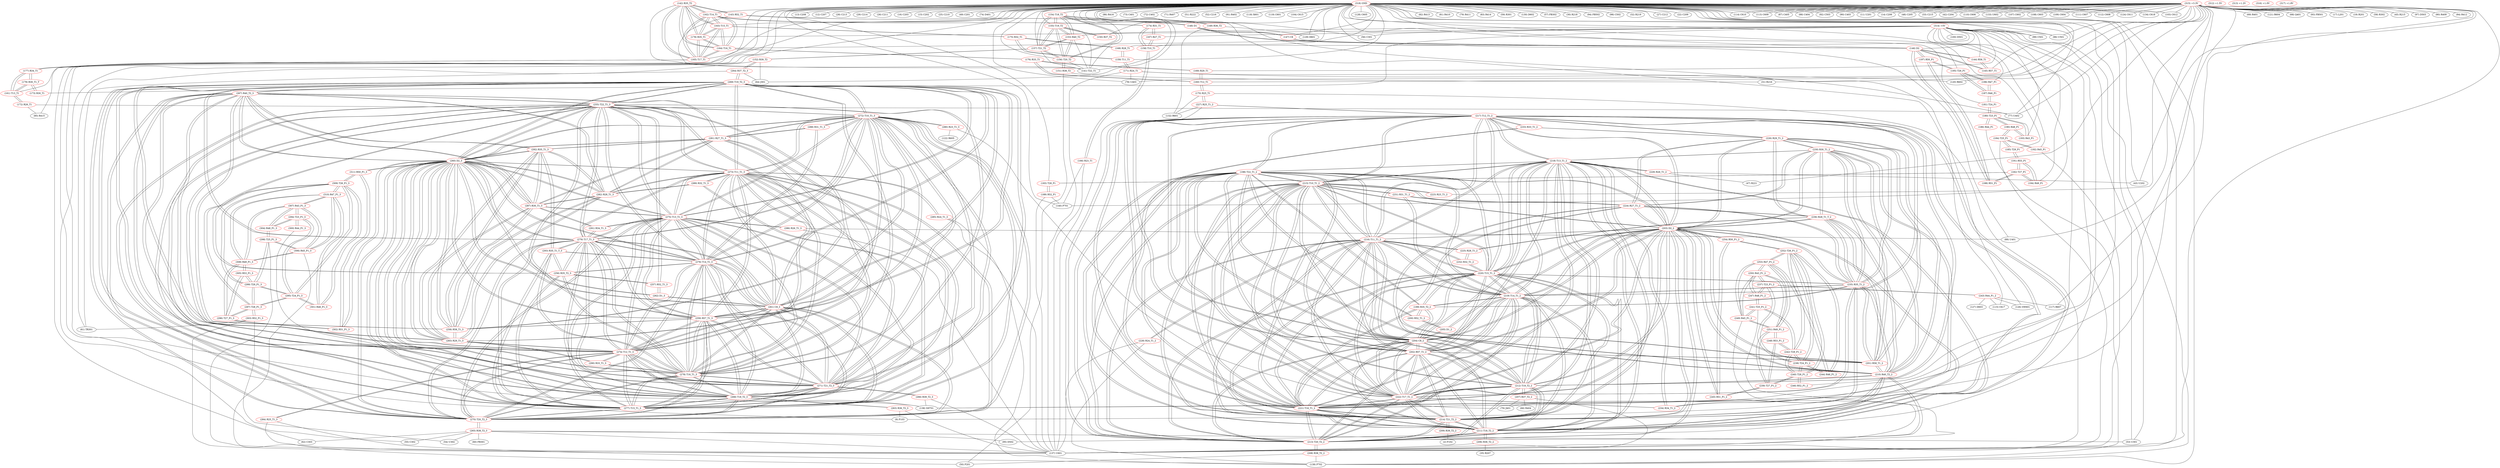graph {
	142 [label="(142) R35_T2" color=red]
	143 [label="(143) R52_T1"]
	141 [label="(141) T22_T1"]
	162 [label="(162) T14_T1"]
	163 [label="(163) T15_T1"]
	165 [label="(165) T17_T1"]
	164 [label="(164) T16_T1"]
	178 [label="(178) R35_T1"]
	143 [label="(143) R52_T1" color=red]
	148 [label="(148) D1"]
	142 [label="(142) R35_T2"]
	141 [label="(141) T22_T1"]
	144 [label="(144) R58_T1" color=red]
	145 [label="(145) R57_T1"]
	146 [label="(146) D2"]
	145 [label="(145) R57_T1" color=red]
	146 [label="(146) D2"]
	144 [label="(144) R58_T1"]
	146 [label="(146) D2" color=red]
	148 [label="(148) D1"]
	147 [label="(147) C8"]
	145 [label="(145) R57_T1"]
	144 [label="(144) R58_T1"]
	188 [label="(188) R51_P1"]
	197 [label="(197) R50_P1"]
	147 [label="(147) C8" color=red]
	148 [label="(148) D1"]
	146 [label="(146) D2"]
	148 [label="(148) D1" color=red]
	146 [label="(146) D2"]
	147 [label="(147) C8"]
	143 [label="(143) R52_T1"]
	149 [label="(149) R36_T2" color=red]
	129 [label="(129) D601"]
	132 [label="(132) R601"]
	154 [label="(154) T18_T2"]
	150 [label="(150) R37_T2" color=red]
	155 [label="(155) T19_T2"]
	151 [label="(151) R38_T2" color=red]
	50 [label="(50) P201"]
	31 [label="(31) R216"]
	156 [label="(156) T20_T2"]
	152 [label="(152) R39_T2" color=red]
	61 [label="(61) TR301"]
	64 [label="(64) J301"]
	264 [label="(264) R37_T2_3"]
	157 [label="(157) T21_T2"]
	153 [label="(153) R40_T2" color=red]
	156 [label="(156) T20_T2"]
	157 [label="(157) T21_T2"]
	155 [label="(155) T19_T2"]
	141 [label="(141) T22_T1"]
	154 [label="(154) T18_T2"]
	154 [label="(154) T18_T2" color=red]
	156 [label="(156) T20_T2"]
	157 [label="(157) T21_T2"]
	155 [label="(155) T19_T2"]
	153 [label="(153) R40_T2"]
	141 [label="(141) T22_T1"]
	149 [label="(149) R36_T2"]
	155 [label="(155) T19_T2" color=red]
	156 [label="(156) T20_T2"]
	157 [label="(157) T21_T2"]
	153 [label="(153) R40_T2"]
	141 [label="(141) T22_T1"]
	154 [label="(154) T18_T2"]
	150 [label="(150) R37_T2"]
	156 [label="(156) T20_T2" color=red]
	157 [label="(157) T21_T2"]
	155 [label="(155) T19_T2"]
	153 [label="(153) R40_T2"]
	141 [label="(141) T22_T1"]
	154 [label="(154) T18_T2"]
	151 [label="(151) R38_T2"]
	157 [label="(157) T21_T2" color=red]
	156 [label="(156) T20_T2"]
	155 [label="(155) T19_T2"]
	153 [label="(153) R40_T2"]
	141 [label="(141) T22_T1"]
	154 [label="(154) T18_T2"]
	152 [label="(152) R39_T2"]
	158 [label="(158) T10_T1" color=red]
	166 [label="(166) R23_T1"]
	174 [label="(174) R31_T1"]
	167 [label="(167) R27_T1"]
	159 [label="(159) T11_T1" color=red]
	171 [label="(171) R24_T1"]
	175 [label="(175) R32_T1"]
	168 [label="(168) R28_T1"]
	160 [label="(160) T12_T1" color=red]
	176 [label="(176) R33_T1"]
	169 [label="(169) R29_T1"]
	170 [label="(170) R25_T1"]
	161 [label="(161) T13_T1" color=red]
	177 [label="(177) R34_T1"]
	179 [label="(179) R30_T1_T"]
	172 [label="(172) R26_T1"]
	162 [label="(162) T14_T1" color=red]
	163 [label="(163) T15_T1"]
	165 [label="(165) T17_T1"]
	164 [label="(164) T16_T1"]
	178 [label="(178) R35_T1"]
	142 [label="(142) R35_T2"]
	174 [label="(174) R31_T1"]
	163 [label="(163) T15_T1" color=red]
	162 [label="(162) T14_T1"]
	165 [label="(165) T17_T1"]
	164 [label="(164) T16_T1"]
	178 [label="(178) R35_T1"]
	142 [label="(142) R35_T2"]
	175 [label="(175) R32_T1"]
	164 [label="(164) T16_T1" color=red]
	162 [label="(162) T14_T1"]
	163 [label="(163) T15_T1"]
	165 [label="(165) T17_T1"]
	178 [label="(178) R35_T1"]
	142 [label="(142) R35_T2"]
	176 [label="(176) R33_T1"]
	165 [label="(165) T17_T1" color=red]
	162 [label="(162) T14_T1"]
	163 [label="(163) T15_T1"]
	164 [label="(164) T16_T1"]
	178 [label="(178) R35_T1"]
	142 [label="(142) R35_T2"]
	177 [label="(177) R34_T1"]
	166 [label="(166) R23_T1" color=red]
	137 [label="(137) U601"]
	140 [label="(140) P701"]
	158 [label="(158) T10_T1"]
	167 [label="(167) R27_T1" color=red]
	174 [label="(174) R31_T1"]
	158 [label="(158) T10_T1"]
	168 [label="(168) R28_T1" color=red]
	175 [label="(175) R32_T1"]
	159 [label="(159) T11_T1"]
	169 [label="(169) R29_T1" color=red]
	176 [label="(176) R33_T1"]
	160 [label="(160) T12_T1"]
	170 [label="(170) R25_T1" color=red]
	137 [label="(137) U601"]
	132 [label="(132) R601"]
	227 [label="(227) R25_T1_2"]
	160 [label="(160) T12_T1"]
	171 [label="(171) R24_T1" color=red]
	78 [label="(78) U403"]
	137 [label="(137) U601"]
	120 [label="(120) R602"]
	77 [label="(77) U402"]
	159 [label="(159) T11_T1"]
	172 [label="(172) R26_T1" color=red]
	85 [label="(85) R415"]
	77 [label="(77) U402"]
	161 [label="(161) T13_T1"]
	173 [label="(173) R30_T1" color=red]
	179 [label="(179) R30_T1_T"]
	174 [label="(174) R31_T1" color=red]
	167 [label="(167) R27_T1"]
	158 [label="(158) T10_T1"]
	162 [label="(162) T14_T1"]
	175 [label="(175) R32_T1" color=red]
	163 [label="(163) T15_T1"]
	159 [label="(159) T11_T1"]
	168 [label="(168) R28_T1"]
	176 [label="(176) R33_T1" color=red]
	164 [label="(164) T16_T1"]
	169 [label="(169) R29_T1"]
	160 [label="(160) T12_T1"]
	177 [label="(177) R34_T1" color=red]
	165 [label="(165) T17_T1"]
	161 [label="(161) T13_T1"]
	179 [label="(179) R30_T1_T"]
	178 [label="(178) R35_T1" color=red]
	162 [label="(162) T14_T1"]
	163 [label="(163) T15_T1"]
	165 [label="(165) T17_T1"]
	164 [label="(164) T16_T1"]
	142 [label="(142) R35_T2"]
	179 [label="(179) R30_T1_T" color=red]
	161 [label="(161) T13_T1"]
	177 [label="(177) R34_T1"]
	173 [label="(173) R30_T1"]
	180 [label="(180) T23_P1" color=red]
	190 [label="(190) R48_P1"]
	193 [label="(193) R43_P1"]
	181 [label="(181) T24_P1"]
	186 [label="(186) R44_P1"]
	181 [label="(181) T24_P1" color=red]
	187 [label="(187) R46_P1"]
	180 [label="(180) T23_P1"]
	182 [label="(182) T27_P1" color=red]
	188 [label="(188) R51_P1"]
	183 [label="(183) T28_P1"]
	191 [label="(191) R53_P1"]
	194 [label="(194) R49_P1"]
	183 [label="(183) T28_P1" color=red]
	189 [label="(189) R52_P1"]
	182 [label="(182) T27_P1"]
	184 [label="(184) T25_P1" color=red]
	185 [label="(185) T29_P1"]
	190 [label="(190) R48_P1"]
	192 [label="(192) R45_P1"]
	137 [label="(137) U601"]
	185 [label="(185) T29_P1" color=red]
	184 [label="(184) T25_P1"]
	191 [label="(191) R53_P1"]
	186 [label="(186) R44_P1" color=red]
	139 [label="(139) P702"]
	180 [label="(180) T23_P1"]
	187 [label="(187) R46_P1" color=red]
	195 [label="(195) T26_P1"]
	196 [label="(196) R47_P1"]
	181 [label="(181) T24_P1"]
	188 [label="(188) R51_P1" color=red]
	182 [label="(182) T27_P1"]
	197 [label="(197) R50_P1"]
	146 [label="(146) D2"]
	189 [label="(189) R52_P1" color=red]
	140 [label="(140) P701"]
	137 [label="(137) U601"]
	183 [label="(183) T28_P1"]
	190 [label="(190) R48_P1" color=red]
	184 [label="(184) T25_P1"]
	180 [label="(180) T23_P1"]
	193 [label="(193) R43_P1"]
	191 [label="(191) R53_P1" color=red]
	185 [label="(185) T29_P1"]
	182 [label="(182) T27_P1"]
	194 [label="(194) R49_P1"]
	192 [label="(192) R45_P1" color=red]
	184 [label="(184) T25_P1"]
	137 [label="(137) U601"]
	193 [label="(193) R43_P1" color=red]
	190 [label="(190) R48_P1"]
	180 [label="(180) T23_P1"]
	194 [label="(194) R49_P1" color=red]
	182 [label="(182) T27_P1"]
	191 [label="(191) R53_P1"]
	195 [label="(195) T26_P1" color=red]
	197 [label="(197) R50_P1"]
	187 [label="(187) R46_P1"]
	196 [label="(196) R47_P1"]
	196 [label="(196) R47_P1" color=red]
	195 [label="(195) T26_P1"]
	187 [label="(187) R46_P1"]
	197 [label="(197) R50_P1" color=red]
	195 [label="(195) T26_P1"]
	188 [label="(188) R51_P1"]
	146 [label="(146) D2"]
	198 [label="(198) T22_T1_2" color=red]
	215 [label="(215) T10_T1_2"]
	216 [label="(216) T11_T1_2"]
	217 [label="(217) T12_T1_2"]
	218 [label="(218) T13_T1_2"]
	213 [label="(213) T20_T2_2"]
	219 [label="(219) T14_T1_2"]
	220 [label="(220) T15_T1_2"]
	211 [label="(211) T18_T2_2"]
	214 [label="(214) T21_T2_2"]
	212 [label="(212) T19_T2_2"]
	204 [label="(204) C8_2"]
	221 [label="(221) T16_T1_2"]
	222 [label="(222) T17_T1_2"]
	203 [label="(203) D2_2"]
	202 [label="(202) R57_T1_2"]
	199 [label="(199) R35_T2_2"]
	200 [label="(200) R52_T1_2"]
	210 [label="(210) R40_T2_2"]
	199 [label="(199) R35_T2_2" color=red]
	200 [label="(200) R52_T1_2"]
	198 [label="(198) T22_T1_2"]
	219 [label="(219) T14_T1_2"]
	220 [label="(220) T15_T1_2"]
	222 [label="(222) T17_T1_2"]
	221 [label="(221) T16_T1_2"]
	235 [label="(235) R35_T1_2"]
	200 [label="(200) R52_T1_2" color=red]
	205 [label="(205) D1_2"]
	199 [label="(199) R35_T2_2"]
	198 [label="(198) T22_T1_2"]
	201 [label="(201) R58_T1_2" color=red]
	203 [label="(203) D2_2"]
	210 [label="(210) R40_T2_2"]
	224 [label="(224) R27_T1_2"]
	236 [label="(236) R28_T1_T_2"]
	226 [label="(226) R29_T1_2"]
	230 [label="(230) R30_T1_2"]
	235 [label="(235) R35_T1_2"]
	202 [label="(202) R57_T1_2"]
	202 [label="(202) R57_T1_2" color=red]
	215 [label="(215) T10_T1_2"]
	216 [label="(216) T11_T1_2"]
	217 [label="(217) T12_T1_2"]
	218 [label="(218) T13_T1_2"]
	213 [label="(213) T20_T2_2"]
	219 [label="(219) T14_T1_2"]
	220 [label="(220) T15_T1_2"]
	211 [label="(211) T18_T2_2"]
	214 [label="(214) T21_T2_2"]
	212 [label="(212) T19_T2_2"]
	204 [label="(204) C8_2"]
	221 [label="(221) T16_T1_2"]
	222 [label="(222) T17_T1_2"]
	203 [label="(203) D2_2"]
	198 [label="(198) T22_T1_2"]
	201 [label="(201) R58_T1_2"]
	203 [label="(203) D2_2" color=red]
	201 [label="(201) R58_T1_2"]
	210 [label="(210) R40_T2_2"]
	224 [label="(224) R27_T1_2"]
	236 [label="(236) R28_T1_T_2"]
	226 [label="(226) R29_T1_2"]
	230 [label="(230) R30_T1_2"]
	235 [label="(235) R35_T1_2"]
	215 [label="(215) T10_T1_2"]
	216 [label="(216) T11_T1_2"]
	217 [label="(217) T12_T1_2"]
	218 [label="(218) T13_T1_2"]
	213 [label="(213) T20_T2_2"]
	219 [label="(219) T14_T1_2"]
	220 [label="(220) T15_T1_2"]
	211 [label="(211) T18_T2_2"]
	214 [label="(214) T21_T2_2"]
	212 [label="(212) T19_T2_2"]
	204 [label="(204) C8_2"]
	221 [label="(221) T16_T1_2"]
	222 [label="(222) T17_T1_2"]
	198 [label="(198) T22_T1_2"]
	202 [label="(202) R57_T1_2"]
	205 [label="(205) D1_2"]
	245 [label="(245) R51_P1_2"]
	254 [label="(254) R50_P1_2"]
	204 [label="(204) C8_2" color=red]
	215 [label="(215) T10_T1_2"]
	216 [label="(216) T11_T1_2"]
	217 [label="(217) T12_T1_2"]
	218 [label="(218) T13_T1_2"]
	213 [label="(213) T20_T2_2"]
	219 [label="(219) T14_T1_2"]
	220 [label="(220) T15_T1_2"]
	211 [label="(211) T18_T2_2"]
	214 [label="(214) T21_T2_2"]
	212 [label="(212) T19_T2_2"]
	221 [label="(221) T16_T1_2"]
	222 [label="(222) T17_T1_2"]
	203 [label="(203) D2_2"]
	198 [label="(198) T22_T1_2"]
	202 [label="(202) R57_T1_2"]
	205 [label="(205) D1_2"]
	205 [label="(205) D1_2" color=red]
	203 [label="(203) D2_2"]
	204 [label="(204) C8_2"]
	200 [label="(200) R52_T1_2"]
	206 [label="(206) R36_T2_2" color=red]
	35 [label="(35) R207"]
	137 [label="(137) U601"]
	211 [label="(211) T18_T2_2"]
	207 [label="(207) R37_T2_2" color=red]
	76 [label="(76) J401"]
	137 [label="(137) U601"]
	66 [label="(66) R404"]
	212 [label="(212) T19_T2_2"]
	208 [label="(208) R38_T2_2" color=red]
	139 [label="(139) P702"]
	50 [label="(50) P201"]
	213 [label="(213) T20_T2_2"]
	209 [label="(209) R39_T2_2" color=red]
	2 [label="(2) F102"]
	214 [label="(214) T21_T2_2"]
	210 [label="(210) R40_T2_2" color=red]
	203 [label="(203) D2_2"]
	201 [label="(201) R58_T1_2"]
	224 [label="(224) R27_T1_2"]
	236 [label="(236) R28_T1_T_2"]
	226 [label="(226) R29_T1_2"]
	230 [label="(230) R30_T1_2"]
	235 [label="(235) R35_T1_2"]
	213 [label="(213) T20_T2_2"]
	214 [label="(214) T21_T2_2"]
	212 [label="(212) T19_T2_2"]
	198 [label="(198) T22_T1_2"]
	211 [label="(211) T18_T2_2"]
	211 [label="(211) T18_T2_2" color=red]
	215 [label="(215) T10_T1_2"]
	216 [label="(216) T11_T1_2"]
	217 [label="(217) T12_T1_2"]
	218 [label="(218) T13_T1_2"]
	213 [label="(213) T20_T2_2"]
	219 [label="(219) T14_T1_2"]
	220 [label="(220) T15_T1_2"]
	214 [label="(214) T21_T2_2"]
	212 [label="(212) T19_T2_2"]
	204 [label="(204) C8_2"]
	221 [label="(221) T16_T1_2"]
	222 [label="(222) T17_T1_2"]
	203 [label="(203) D2_2"]
	198 [label="(198) T22_T1_2"]
	202 [label="(202) R57_T1_2"]
	210 [label="(210) R40_T2_2"]
	206 [label="(206) R36_T2_2"]
	212 [label="(212) T19_T2_2" color=red]
	215 [label="(215) T10_T1_2"]
	216 [label="(216) T11_T1_2"]
	217 [label="(217) T12_T1_2"]
	218 [label="(218) T13_T1_2"]
	213 [label="(213) T20_T2_2"]
	219 [label="(219) T14_T1_2"]
	220 [label="(220) T15_T1_2"]
	211 [label="(211) T18_T2_2"]
	214 [label="(214) T21_T2_2"]
	204 [label="(204) C8_2"]
	221 [label="(221) T16_T1_2"]
	222 [label="(222) T17_T1_2"]
	203 [label="(203) D2_2"]
	198 [label="(198) T22_T1_2"]
	202 [label="(202) R57_T1_2"]
	210 [label="(210) R40_T2_2"]
	207 [label="(207) R37_T2_2"]
	213 [label="(213) T20_T2_2" color=red]
	215 [label="(215) T10_T1_2"]
	216 [label="(216) T11_T1_2"]
	217 [label="(217) T12_T1_2"]
	218 [label="(218) T13_T1_2"]
	219 [label="(219) T14_T1_2"]
	220 [label="(220) T15_T1_2"]
	211 [label="(211) T18_T2_2"]
	214 [label="(214) T21_T2_2"]
	212 [label="(212) T19_T2_2"]
	204 [label="(204) C8_2"]
	221 [label="(221) T16_T1_2"]
	222 [label="(222) T17_T1_2"]
	203 [label="(203) D2_2"]
	198 [label="(198) T22_T1_2"]
	202 [label="(202) R57_T1_2"]
	210 [label="(210) R40_T2_2"]
	208 [label="(208) R38_T2_2"]
	214 [label="(214) T21_T2_2" color=red]
	215 [label="(215) T10_T1_2"]
	216 [label="(216) T11_T1_2"]
	217 [label="(217) T12_T1_2"]
	218 [label="(218) T13_T1_2"]
	213 [label="(213) T20_T2_2"]
	219 [label="(219) T14_T1_2"]
	220 [label="(220) T15_T1_2"]
	211 [label="(211) T18_T2_2"]
	212 [label="(212) T19_T2_2"]
	204 [label="(204) C8_2"]
	221 [label="(221) T16_T1_2"]
	222 [label="(222) T17_T1_2"]
	203 [label="(203) D2_2"]
	198 [label="(198) T22_T1_2"]
	202 [label="(202) R57_T1_2"]
	210 [label="(210) R40_T2_2"]
	209 [label="(209) R39_T2_2"]
	215 [label="(215) T10_T1_2" color=red]
	216 [label="(216) T11_T1_2"]
	217 [label="(217) T12_T1_2"]
	218 [label="(218) T13_T1_2"]
	213 [label="(213) T20_T2_2"]
	219 [label="(219) T14_T1_2"]
	220 [label="(220) T15_T1_2"]
	211 [label="(211) T18_T2_2"]
	214 [label="(214) T21_T2_2"]
	212 [label="(212) T19_T2_2"]
	204 [label="(204) C8_2"]
	221 [label="(221) T16_T1_2"]
	222 [label="(222) T17_T1_2"]
	203 [label="(203) D2_2"]
	198 [label="(198) T22_T1_2"]
	202 [label="(202) R57_T1_2"]
	223 [label="(223) R23_T1_2"]
	231 [label="(231) R31_T1_2"]
	224 [label="(224) R27_T1_2"]
	216 [label="(216) T11_T1_2" color=red]
	215 [label="(215) T10_T1_2"]
	217 [label="(217) T12_T1_2"]
	218 [label="(218) T13_T1_2"]
	213 [label="(213) T20_T2_2"]
	219 [label="(219) T14_T1_2"]
	220 [label="(220) T15_T1_2"]
	211 [label="(211) T18_T2_2"]
	214 [label="(214) T21_T2_2"]
	212 [label="(212) T19_T2_2"]
	204 [label="(204) C8_2"]
	221 [label="(221) T16_T1_2"]
	222 [label="(222) T17_T1_2"]
	203 [label="(203) D2_2"]
	198 [label="(198) T22_T1_2"]
	202 [label="(202) R57_T1_2"]
	228 [label="(228) R24_T1_2"]
	232 [label="(232) R32_T1_2"]
	225 [label="(225) R28_T1_2"]
	217 [label="(217) T12_T1_2" color=red]
	215 [label="(215) T10_T1_2"]
	216 [label="(216) T11_T1_2"]
	218 [label="(218) T13_T1_2"]
	213 [label="(213) T20_T2_2"]
	219 [label="(219) T14_T1_2"]
	220 [label="(220) T15_T1_2"]
	211 [label="(211) T18_T2_2"]
	214 [label="(214) T21_T2_2"]
	212 [label="(212) T19_T2_2"]
	204 [label="(204) C8_2"]
	221 [label="(221) T16_T1_2"]
	222 [label="(222) T17_T1_2"]
	203 [label="(203) D2_2"]
	198 [label="(198) T22_T1_2"]
	202 [label="(202) R57_T1_2"]
	233 [label="(233) R33_T1_2"]
	226 [label="(226) R29_T1_2"]
	227 [label="(227) R25_T1_2"]
	218 [label="(218) T13_T1_2" color=red]
	215 [label="(215) T10_T1_2"]
	216 [label="(216) T11_T1_2"]
	217 [label="(217) T12_T1_2"]
	213 [label="(213) T20_T2_2"]
	219 [label="(219) T14_T1_2"]
	220 [label="(220) T15_T1_2"]
	211 [label="(211) T18_T2_2"]
	214 [label="(214) T21_T2_2"]
	212 [label="(212) T19_T2_2"]
	204 [label="(204) C8_2"]
	221 [label="(221) T16_T1_2"]
	222 [label="(222) T17_T1_2"]
	203 [label="(203) D2_2"]
	198 [label="(198) T22_T1_2"]
	202 [label="(202) R57_T1_2"]
	234 [label="(234) R34_T1_2"]
	230 [label="(230) R30_T1_2"]
	229 [label="(229) R26_T1_2"]
	219 [label="(219) T14_T1_2" color=red]
	215 [label="(215) T10_T1_2"]
	216 [label="(216) T11_T1_2"]
	217 [label="(217) T12_T1_2"]
	218 [label="(218) T13_T1_2"]
	213 [label="(213) T20_T2_2"]
	220 [label="(220) T15_T1_2"]
	211 [label="(211) T18_T2_2"]
	214 [label="(214) T21_T2_2"]
	212 [label="(212) T19_T2_2"]
	204 [label="(204) C8_2"]
	221 [label="(221) T16_T1_2"]
	222 [label="(222) T17_T1_2"]
	203 [label="(203) D2_2"]
	198 [label="(198) T22_T1_2"]
	202 [label="(202) R57_T1_2"]
	235 [label="(235) R35_T1_2"]
	199 [label="(199) R35_T2_2"]
	231 [label="(231) R31_T1_2"]
	220 [label="(220) T15_T1_2" color=red]
	215 [label="(215) T10_T1_2"]
	216 [label="(216) T11_T1_2"]
	217 [label="(217) T12_T1_2"]
	218 [label="(218) T13_T1_2"]
	213 [label="(213) T20_T2_2"]
	219 [label="(219) T14_T1_2"]
	211 [label="(211) T18_T2_2"]
	214 [label="(214) T21_T2_2"]
	212 [label="(212) T19_T2_2"]
	204 [label="(204) C8_2"]
	221 [label="(221) T16_T1_2"]
	222 [label="(222) T17_T1_2"]
	203 [label="(203) D2_2"]
	198 [label="(198) T22_T1_2"]
	202 [label="(202) R57_T1_2"]
	235 [label="(235) R35_T1_2"]
	199 [label="(199) R35_T2_2"]
	232 [label="(232) R32_T1_2"]
	221 [label="(221) T16_T1_2" color=red]
	215 [label="(215) T10_T1_2"]
	216 [label="(216) T11_T1_2"]
	217 [label="(217) T12_T1_2"]
	218 [label="(218) T13_T1_2"]
	213 [label="(213) T20_T2_2"]
	219 [label="(219) T14_T1_2"]
	220 [label="(220) T15_T1_2"]
	211 [label="(211) T18_T2_2"]
	214 [label="(214) T21_T2_2"]
	212 [label="(212) T19_T2_2"]
	204 [label="(204) C8_2"]
	222 [label="(222) T17_T1_2"]
	203 [label="(203) D2_2"]
	198 [label="(198) T22_T1_2"]
	202 [label="(202) R57_T1_2"]
	235 [label="(235) R35_T1_2"]
	199 [label="(199) R35_T2_2"]
	233 [label="(233) R33_T1_2"]
	222 [label="(222) T17_T1_2" color=red]
	215 [label="(215) T10_T1_2"]
	216 [label="(216) T11_T1_2"]
	217 [label="(217) T12_T1_2"]
	218 [label="(218) T13_T1_2"]
	213 [label="(213) T20_T2_2"]
	219 [label="(219) T14_T1_2"]
	220 [label="(220) T15_T1_2"]
	211 [label="(211) T18_T2_2"]
	214 [label="(214) T21_T2_2"]
	212 [label="(212) T19_T2_2"]
	204 [label="(204) C8_2"]
	221 [label="(221) T16_T1_2"]
	203 [label="(203) D2_2"]
	198 [label="(198) T22_T1_2"]
	202 [label="(202) R57_T1_2"]
	235 [label="(235) R35_T1_2"]
	199 [label="(199) R35_T2_2"]
	234 [label="(234) R34_T1_2"]
	223 [label="(223) R23_T1_2" color=red]
	215 [label="(215) T10_T1_2"]
	224 [label="(224) R27_T1_2" color=red]
	203 [label="(203) D2_2"]
	201 [label="(201) R58_T1_2"]
	210 [label="(210) R40_T2_2"]
	236 [label="(236) R28_T1_T_2"]
	226 [label="(226) R29_T1_2"]
	230 [label="(230) R30_T1_2"]
	235 [label="(235) R35_T1_2"]
	231 [label="(231) R31_T1_2"]
	215 [label="(215) T10_T1_2"]
	225 [label="(225) R28_T1_2" color=red]
	232 [label="(232) R32_T1_2"]
	216 [label="(216) T11_T1_2"]
	236 [label="(236) R28_T1_T_2"]
	226 [label="(226) R29_T1_2" color=red]
	203 [label="(203) D2_2"]
	201 [label="(201) R58_T1_2"]
	210 [label="(210) R40_T2_2"]
	224 [label="(224) R27_T1_2"]
	236 [label="(236) R28_T1_T_2"]
	230 [label="(230) R30_T1_2"]
	235 [label="(235) R35_T1_2"]
	233 [label="(233) R33_T1_2"]
	217 [label="(217) T12_T1_2"]
	227 [label="(227) R25_T1_2" color=red]
	137 [label="(137) U601"]
	132 [label="(132) R601"]
	170 [label="(170) R25_T1"]
	217 [label="(217) T12_T1_2"]
	228 [label="(228) R24_T1_2" color=red]
	139 [label="(139) P702"]
	137 [label="(137) U601"]
	216 [label="(216) T11_T1_2"]
	229 [label="(229) R26_T1_2" color=red]
	47 [label="(47) R221"]
	43 [label="(43) U202"]
	218 [label="(218) T13_T1_2"]
	230 [label="(230) R30_T1_2" color=red]
	203 [label="(203) D2_2"]
	201 [label="(201) R58_T1_2"]
	210 [label="(210) R40_T2_2"]
	224 [label="(224) R27_T1_2"]
	236 [label="(236) R28_T1_T_2"]
	226 [label="(226) R29_T1_2"]
	235 [label="(235) R35_T1_2"]
	218 [label="(218) T13_T1_2"]
	234 [label="(234) R34_T1_2"]
	231 [label="(231) R31_T1_2" color=red]
	224 [label="(224) R27_T1_2"]
	215 [label="(215) T10_T1_2"]
	219 [label="(219) T14_T1_2"]
	232 [label="(232) R32_T1_2" color=red]
	220 [label="(220) T15_T1_2"]
	216 [label="(216) T11_T1_2"]
	225 [label="(225) R28_T1_2"]
	233 [label="(233) R33_T1_2" color=red]
	221 [label="(221) T16_T1_2"]
	226 [label="(226) R29_T1_2"]
	217 [label="(217) T12_T1_2"]
	234 [label="(234) R34_T1_2" color=red]
	222 [label="(222) T17_T1_2"]
	218 [label="(218) T13_T1_2"]
	230 [label="(230) R30_T1_2"]
	235 [label="(235) R35_T1_2" color=red]
	203 [label="(203) D2_2"]
	201 [label="(201) R58_T1_2"]
	210 [label="(210) R40_T2_2"]
	224 [label="(224) R27_T1_2"]
	236 [label="(236) R28_T1_T_2"]
	226 [label="(226) R29_T1_2"]
	230 [label="(230) R30_T1_2"]
	219 [label="(219) T14_T1_2"]
	220 [label="(220) T15_T1_2"]
	222 [label="(222) T17_T1_2"]
	221 [label="(221) T16_T1_2"]
	199 [label="(199) R35_T2_2"]
	236 [label="(236) R28_T1_T_2" color=red]
	203 [label="(203) D2_2"]
	201 [label="(201) R58_T1_2"]
	210 [label="(210) R40_T2_2"]
	224 [label="(224) R27_T1_2"]
	226 [label="(226) R29_T1_2"]
	230 [label="(230) R30_T1_2"]
	235 [label="(235) R35_T1_2"]
	225 [label="(225) R28_T1_2"]
	237 [label="(237) T23_P1_2" color=red]
	247 [label="(247) R48_P1_2"]
	250 [label="(250) R43_P1_2"]
	238 [label="(238) T24_P1_2"]
	243 [label="(243) R44_P1_2"]
	238 [label="(238) T24_P1_2" color=red]
	252 [label="(252) T26_P1_2"]
	242 [label="(242) T29_P1_2"]
	240 [label="(240) T28_P1_2"]
	244 [label="(244) R46_P1_2"]
	237 [label="(237) T23_P1_2"]
	239 [label="(239) T27_P1_2" color=red]
	245 [label="(245) R51_P1_2"]
	240 [label="(240) T28_P1_2"]
	248 [label="(248) R53_P1_2"]
	251 [label="(251) R49_P1_2"]
	240 [label="(240) T28_P1_2" color=red]
	252 [label="(252) T26_P1_2"]
	238 [label="(238) T24_P1_2"]
	242 [label="(242) T29_P1_2"]
	246 [label="(246) R52_P1_2"]
	239 [label="(239) T27_P1_2"]
	241 [label="(241) T25_P1_2" color=red]
	242 [label="(242) T29_P1_2"]
	247 [label="(247) R48_P1_2"]
	249 [label="(249) R45_P1_2"]
	137 [label="(137) U601"]
	242 [label="(242) T29_P1_2" color=red]
	252 [label="(252) T26_P1_2"]
	238 [label="(238) T24_P1_2"]
	240 [label="(240) T28_P1_2"]
	241 [label="(241) T25_P1_2"]
	248 [label="(248) R53_P1_2"]
	243 [label="(243) R44_P1_2" color=red]
	115 [label="(115) C617"]
	117 [label="(117) R607"]
	127 [label="(127) D603"]
	126 [label="(126) SW601"]
	237 [label="(237) T23_P1_2"]
	244 [label="(244) R46_P1_2" color=red]
	252 [label="(252) T26_P1_2"]
	253 [label="(253) R47_P1_2"]
	238 [label="(238) T24_P1_2"]
	245 [label="(245) R51_P1_2" color=red]
	239 [label="(239) T27_P1_2"]
	254 [label="(254) R50_P1_2"]
	203 [label="(203) D2_2"]
	246 [label="(246) R52_P1_2" color=red]
	240 [label="(240) T28_P1_2"]
	247 [label="(247) R48_P1_2" color=red]
	241 [label="(241) T25_P1_2"]
	237 [label="(237) T23_P1_2"]
	250 [label="(250) R43_P1_2"]
	248 [label="(248) R53_P1_2" color=red]
	242 [label="(242) T29_P1_2"]
	239 [label="(239) T27_P1_2"]
	251 [label="(251) R49_P1_2"]
	249 [label="(249) R45_P1_2" color=red]
	253 [label="(253) R47_P1_2"]
	250 [label="(250) R43_P1_2"]
	251 [label="(251) R49_P1_2"]
	241 [label="(241) T25_P1_2"]
	137 [label="(137) U601"]
	250 [label="(250) R43_P1_2" color=red]
	247 [label="(247) R48_P1_2"]
	237 [label="(237) T23_P1_2"]
	253 [label="(253) R47_P1_2"]
	249 [label="(249) R45_P1_2"]
	251 [label="(251) R49_P1_2"]
	251 [label="(251) R49_P1_2" color=red]
	253 [label="(253) R47_P1_2"]
	249 [label="(249) R45_P1_2"]
	250 [label="(250) R43_P1_2"]
	239 [label="(239) T27_P1_2"]
	248 [label="(248) R53_P1_2"]
	252 [label="(252) T26_P1_2" color=red]
	254 [label="(254) R50_P1_2"]
	238 [label="(238) T24_P1_2"]
	242 [label="(242) T29_P1_2"]
	240 [label="(240) T28_P1_2"]
	244 [label="(244) R46_P1_2"]
	253 [label="(253) R47_P1_2"]
	253 [label="(253) R47_P1_2" color=red]
	249 [label="(249) R45_P1_2"]
	250 [label="(250) R43_P1_2"]
	251 [label="(251) R49_P1_2"]
	252 [label="(252) T26_P1_2"]
	244 [label="(244) R46_P1_2"]
	254 [label="(254) R50_P1_2" color=red]
	252 [label="(252) T26_P1_2"]
	245 [label="(245) R51_P1_2"]
	203 [label="(203) D2_2"]
	255 [label="(255) T22_T1_3" color=red]
	272 [label="(272) T10_T1_3"]
	273 [label="(273) T11_T1_3"]
	274 [label="(274) T12_T1_3"]
	275 [label="(275) T13_T1_3"]
	270 [label="(270) T20_T2_3"]
	276 [label="(276) T14_T1_3"]
	277 [label="(277) T15_T1_3"]
	268 [label="(268) T18_T2_3"]
	271 [label="(271) T21_T2_3"]
	269 [label="(269) T19_T2_3"]
	261 [label="(261) C8_3"]
	278 [label="(278) T16_T1_3"]
	279 [label="(279) T17_T1_3"]
	260 [label="(260) D2_3"]
	259 [label="(259) R57_T1_3"]
	256 [label="(256) R35_T2_3"]
	257 [label="(257) R52_T1_3"]
	267 [label="(267) R40_T2_3"]
	256 [label="(256) R35_T2_3" color=red]
	257 [label="(257) R52_T1_3"]
	255 [label="(255) T22_T1_3"]
	276 [label="(276) T14_T1_3"]
	277 [label="(277) T15_T1_3"]
	279 [label="(279) T17_T1_3"]
	278 [label="(278) T16_T1_3"]
	293 [label="(293) R35_T1_T_3"]
	257 [label="(257) R52_T1_3" color=red]
	262 [label="(262) D1_3"]
	256 [label="(256) R35_T2_3"]
	255 [label="(255) T22_T1_3"]
	258 [label="(258) R58_T1_3" color=red]
	260 [label="(260) D2_3"]
	267 [label="(267) R40_T2_3"]
	281 [label="(281) R27_T1_3"]
	282 [label="(282) R28_T1_3"]
	283 [label="(283) R29_T1_3"]
	287 [label="(287) R30_T1_3"]
	292 [label="(292) R35_T1_3"]
	259 [label="(259) R57_T1_3"]
	259 [label="(259) R57_T1_3" color=red]
	272 [label="(272) T10_T1_3"]
	273 [label="(273) T11_T1_3"]
	274 [label="(274) T12_T1_3"]
	275 [label="(275) T13_T1_3"]
	270 [label="(270) T20_T2_3"]
	276 [label="(276) T14_T1_3"]
	277 [label="(277) T15_T1_3"]
	268 [label="(268) T18_T2_3"]
	271 [label="(271) T21_T2_3"]
	269 [label="(269) T19_T2_3"]
	261 [label="(261) C8_3"]
	278 [label="(278) T16_T1_3"]
	279 [label="(279) T17_T1_3"]
	260 [label="(260) D2_3"]
	255 [label="(255) T22_T1_3"]
	258 [label="(258) R58_T1_3"]
	260 [label="(260) D2_3" color=red]
	258 [label="(258) R58_T1_3"]
	267 [label="(267) R40_T2_3"]
	281 [label="(281) R27_T1_3"]
	282 [label="(282) R28_T1_3"]
	283 [label="(283) R29_T1_3"]
	287 [label="(287) R30_T1_3"]
	292 [label="(292) R35_T1_3"]
	272 [label="(272) T10_T1_3"]
	273 [label="(273) T11_T1_3"]
	274 [label="(274) T12_T1_3"]
	275 [label="(275) T13_T1_3"]
	270 [label="(270) T20_T2_3"]
	276 [label="(276) T14_T1_3"]
	277 [label="(277) T15_T1_3"]
	268 [label="(268) T18_T2_3"]
	271 [label="(271) T21_T2_3"]
	269 [label="(269) T19_T2_3"]
	261 [label="(261) C8_3"]
	278 [label="(278) T16_T1_3"]
	279 [label="(279) T17_T1_3"]
	255 [label="(255) T22_T1_3"]
	259 [label="(259) R57_T1_3"]
	262 [label="(262) D1_3"]
	302 [label="(302) R51_P1_3"]
	311 [label="(311) R50_P1_3"]
	261 [label="(261) C8_3" color=red]
	272 [label="(272) T10_T1_3"]
	273 [label="(273) T11_T1_3"]
	274 [label="(274) T12_T1_3"]
	275 [label="(275) T13_T1_3"]
	270 [label="(270) T20_T2_3"]
	276 [label="(276) T14_T1_3"]
	277 [label="(277) T15_T1_3"]
	268 [label="(268) T18_T2_3"]
	271 [label="(271) T21_T2_3"]
	269 [label="(269) T19_T2_3"]
	278 [label="(278) T16_T1_3"]
	279 [label="(279) T17_T1_3"]
	260 [label="(260) D2_3"]
	255 [label="(255) T22_T1_3"]
	259 [label="(259) R57_T1_3"]
	262 [label="(262) D1_3"]
	262 [label="(262) D1_3" color=red]
	260 [label="(260) D2_3"]
	261 [label="(261) C8_3"]
	257 [label="(257) R52_T1_3"]
	263 [label="(263) R36_T2_3" color=red]
	9 [label="(9) P103"]
	137 [label="(137) U601"]
	268 [label="(268) T18_T2_3"]
	264 [label="(264) R37_T2_3" color=red]
	61 [label="(61) TR301"]
	64 [label="(64) J301"]
	152 [label="(152) R39_T2"]
	269 [label="(269) T19_T2_3"]
	265 [label="(265) R38_T2_3" color=red]
	53 [label="(53) U301"]
	60 [label="(60) FB301"]
	55 [label="(55) C302"]
	54 [label="(54) U302"]
	95 [label="(95) D502"]
	62 [label="(62) C303"]
	137 [label="(137) U601"]
	270 [label="(270) T20_T2_3"]
	266 [label="(266) R39_T2_3" color=red]
	137 [label="(137) U601"]
	138 [label="(138) SH701"]
	271 [label="(271) T21_T2_3"]
	267 [label="(267) R40_T2_3" color=red]
	260 [label="(260) D2_3"]
	258 [label="(258) R58_T1_3"]
	281 [label="(281) R27_T1_3"]
	282 [label="(282) R28_T1_3"]
	283 [label="(283) R29_T1_3"]
	287 [label="(287) R30_T1_3"]
	292 [label="(292) R35_T1_3"]
	270 [label="(270) T20_T2_3"]
	271 [label="(271) T21_T2_3"]
	269 [label="(269) T19_T2_3"]
	255 [label="(255) T22_T1_3"]
	268 [label="(268) T18_T2_3"]
	268 [label="(268) T18_T2_3" color=red]
	272 [label="(272) T10_T1_3"]
	273 [label="(273) T11_T1_3"]
	274 [label="(274) T12_T1_3"]
	275 [label="(275) T13_T1_3"]
	270 [label="(270) T20_T2_3"]
	276 [label="(276) T14_T1_3"]
	277 [label="(277) T15_T1_3"]
	271 [label="(271) T21_T2_3"]
	269 [label="(269) T19_T2_3"]
	261 [label="(261) C8_3"]
	278 [label="(278) T16_T1_3"]
	279 [label="(279) T17_T1_3"]
	260 [label="(260) D2_3"]
	255 [label="(255) T22_T1_3"]
	259 [label="(259) R57_T1_3"]
	267 [label="(267) R40_T2_3"]
	263 [label="(263) R36_T2_3"]
	269 [label="(269) T19_T2_3" color=red]
	272 [label="(272) T10_T1_3"]
	273 [label="(273) T11_T1_3"]
	274 [label="(274) T12_T1_3"]
	275 [label="(275) T13_T1_3"]
	270 [label="(270) T20_T2_3"]
	276 [label="(276) T14_T1_3"]
	277 [label="(277) T15_T1_3"]
	268 [label="(268) T18_T2_3"]
	271 [label="(271) T21_T2_3"]
	261 [label="(261) C8_3"]
	278 [label="(278) T16_T1_3"]
	279 [label="(279) T17_T1_3"]
	260 [label="(260) D2_3"]
	255 [label="(255) T22_T1_3"]
	259 [label="(259) R57_T1_3"]
	267 [label="(267) R40_T2_3"]
	264 [label="(264) R37_T2_3"]
	270 [label="(270) T20_T2_3" color=red]
	272 [label="(272) T10_T1_3"]
	273 [label="(273) T11_T1_3"]
	274 [label="(274) T12_T1_3"]
	275 [label="(275) T13_T1_3"]
	276 [label="(276) T14_T1_3"]
	277 [label="(277) T15_T1_3"]
	268 [label="(268) T18_T2_3"]
	271 [label="(271) T21_T2_3"]
	269 [label="(269) T19_T2_3"]
	261 [label="(261) C8_3"]
	278 [label="(278) T16_T1_3"]
	279 [label="(279) T17_T1_3"]
	260 [label="(260) D2_3"]
	255 [label="(255) T22_T1_3"]
	259 [label="(259) R57_T1_3"]
	267 [label="(267) R40_T2_3"]
	265 [label="(265) R38_T2_3"]
	271 [label="(271) T21_T2_3" color=red]
	272 [label="(272) T10_T1_3"]
	273 [label="(273) T11_T1_3"]
	274 [label="(274) T12_T1_3"]
	275 [label="(275) T13_T1_3"]
	270 [label="(270) T20_T2_3"]
	276 [label="(276) T14_T1_3"]
	277 [label="(277) T15_T1_3"]
	268 [label="(268) T18_T2_3"]
	269 [label="(269) T19_T2_3"]
	261 [label="(261) C8_3"]
	278 [label="(278) T16_T1_3"]
	279 [label="(279) T17_T1_3"]
	260 [label="(260) D2_3"]
	255 [label="(255) T22_T1_3"]
	259 [label="(259) R57_T1_3"]
	267 [label="(267) R40_T2_3"]
	266 [label="(266) R39_T2_3"]
	272 [label="(272) T10_T1_3" color=red]
	273 [label="(273) T11_T1_3"]
	274 [label="(274) T12_T1_3"]
	275 [label="(275) T13_T1_3"]
	270 [label="(270) T20_T2_3"]
	276 [label="(276) T14_T1_3"]
	277 [label="(277) T15_T1_3"]
	268 [label="(268) T18_T2_3"]
	271 [label="(271) T21_T2_3"]
	269 [label="(269) T19_T2_3"]
	261 [label="(261) C8_3"]
	278 [label="(278) T16_T1_3"]
	279 [label="(279) T17_T1_3"]
	260 [label="(260) D2_3"]
	255 [label="(255) T22_T1_3"]
	259 [label="(259) R57_T1_3"]
	280 [label="(280) R23_T1_3"]
	288 [label="(288) R31_T1_3"]
	281 [label="(281) R27_T1_3"]
	273 [label="(273) T11_T1_3" color=red]
	272 [label="(272) T10_T1_3"]
	274 [label="(274) T12_T1_3"]
	275 [label="(275) T13_T1_3"]
	270 [label="(270) T20_T2_3"]
	276 [label="(276) T14_T1_3"]
	277 [label="(277) T15_T1_3"]
	268 [label="(268) T18_T2_3"]
	271 [label="(271) T21_T2_3"]
	269 [label="(269) T19_T2_3"]
	261 [label="(261) C8_3"]
	278 [label="(278) T16_T1_3"]
	279 [label="(279) T17_T1_3"]
	260 [label="(260) D2_3"]
	255 [label="(255) T22_T1_3"]
	259 [label="(259) R57_T1_3"]
	285 [label="(285) R24_T1_3"]
	289 [label="(289) R32_T1_3"]
	282 [label="(282) R28_T1_3"]
	274 [label="(274) T12_T1_3" color=red]
	272 [label="(272) T10_T1_3"]
	273 [label="(273) T11_T1_3"]
	275 [label="(275) T13_T1_3"]
	270 [label="(270) T20_T2_3"]
	276 [label="(276) T14_T1_3"]
	277 [label="(277) T15_T1_3"]
	268 [label="(268) T18_T2_3"]
	271 [label="(271) T21_T2_3"]
	269 [label="(269) T19_T2_3"]
	261 [label="(261) C8_3"]
	278 [label="(278) T16_T1_3"]
	279 [label="(279) T17_T1_3"]
	260 [label="(260) D2_3"]
	255 [label="(255) T22_T1_3"]
	259 [label="(259) R57_T1_3"]
	290 [label="(290) R33_T1_3"]
	283 [label="(283) R29_T1_3"]
	284 [label="(284) R25_T1_3"]
	275 [label="(275) T13_T1_3" color=red]
	272 [label="(272) T10_T1_3"]
	273 [label="(273) T11_T1_3"]
	274 [label="(274) T12_T1_3"]
	270 [label="(270) T20_T2_3"]
	276 [label="(276) T14_T1_3"]
	277 [label="(277) T15_T1_3"]
	268 [label="(268) T18_T2_3"]
	271 [label="(271) T21_T2_3"]
	269 [label="(269) T19_T2_3"]
	261 [label="(261) C8_3"]
	278 [label="(278) T16_T1_3"]
	279 [label="(279) T17_T1_3"]
	260 [label="(260) D2_3"]
	255 [label="(255) T22_T1_3"]
	259 [label="(259) R57_T1_3"]
	291 [label="(291) R34_T1_3"]
	287 [label="(287) R30_T1_3"]
	286 [label="(286) R26_T1_3"]
	276 [label="(276) T14_T1_3" color=red]
	272 [label="(272) T10_T1_3"]
	273 [label="(273) T11_T1_3"]
	274 [label="(274) T12_T1_3"]
	275 [label="(275) T13_T1_3"]
	270 [label="(270) T20_T2_3"]
	277 [label="(277) T15_T1_3"]
	268 [label="(268) T18_T2_3"]
	271 [label="(271) T21_T2_3"]
	269 [label="(269) T19_T2_3"]
	261 [label="(261) C8_3"]
	278 [label="(278) T16_T1_3"]
	279 [label="(279) T17_T1_3"]
	260 [label="(260) D2_3"]
	255 [label="(255) T22_T1_3"]
	259 [label="(259) R57_T1_3"]
	293 [label="(293) R35_T1_T_3"]
	256 [label="(256) R35_T2_3"]
	288 [label="(288) R31_T1_3"]
	277 [label="(277) T15_T1_3" color=red]
	272 [label="(272) T10_T1_3"]
	273 [label="(273) T11_T1_3"]
	274 [label="(274) T12_T1_3"]
	275 [label="(275) T13_T1_3"]
	270 [label="(270) T20_T2_3"]
	276 [label="(276) T14_T1_3"]
	268 [label="(268) T18_T2_3"]
	271 [label="(271) T21_T2_3"]
	269 [label="(269) T19_T2_3"]
	261 [label="(261) C8_3"]
	278 [label="(278) T16_T1_3"]
	279 [label="(279) T17_T1_3"]
	260 [label="(260) D2_3"]
	255 [label="(255) T22_T1_3"]
	259 [label="(259) R57_T1_3"]
	293 [label="(293) R35_T1_T_3"]
	256 [label="(256) R35_T2_3"]
	289 [label="(289) R32_T1_3"]
	278 [label="(278) T16_T1_3" color=red]
	272 [label="(272) T10_T1_3"]
	273 [label="(273) T11_T1_3"]
	274 [label="(274) T12_T1_3"]
	275 [label="(275) T13_T1_3"]
	270 [label="(270) T20_T2_3"]
	276 [label="(276) T14_T1_3"]
	277 [label="(277) T15_T1_3"]
	268 [label="(268) T18_T2_3"]
	271 [label="(271) T21_T2_3"]
	269 [label="(269) T19_T2_3"]
	261 [label="(261) C8_3"]
	279 [label="(279) T17_T1_3"]
	260 [label="(260) D2_3"]
	255 [label="(255) T22_T1_3"]
	259 [label="(259) R57_T1_3"]
	293 [label="(293) R35_T1_T_3"]
	256 [label="(256) R35_T2_3"]
	290 [label="(290) R33_T1_3"]
	279 [label="(279) T17_T1_3" color=red]
	272 [label="(272) T10_T1_3"]
	273 [label="(273) T11_T1_3"]
	274 [label="(274) T12_T1_3"]
	275 [label="(275) T13_T1_3"]
	270 [label="(270) T20_T2_3"]
	276 [label="(276) T14_T1_3"]
	277 [label="(277) T15_T1_3"]
	268 [label="(268) T18_T2_3"]
	271 [label="(271) T21_T2_3"]
	269 [label="(269) T19_T2_3"]
	261 [label="(261) C8_3"]
	278 [label="(278) T16_T1_3"]
	260 [label="(260) D2_3"]
	255 [label="(255) T22_T1_3"]
	259 [label="(259) R57_T1_3"]
	293 [label="(293) R35_T1_T_3"]
	256 [label="(256) R35_T2_3"]
	291 [label="(291) R34_T1_3"]
	280 [label="(280) R23_T1_3" color=red]
	76 [label="(76) J401"]
	122 [label="(122) R605"]
	272 [label="(272) T10_T1_3"]
	281 [label="(281) R27_T1_3" color=red]
	260 [label="(260) D2_3"]
	258 [label="(258) R58_T1_3"]
	267 [label="(267) R40_T2_3"]
	282 [label="(282) R28_T1_3"]
	283 [label="(283) R29_T1_3"]
	287 [label="(287) R30_T1_3"]
	292 [label="(292) R35_T1_3"]
	288 [label="(288) R31_T1_3"]
	272 [label="(272) T10_T1_3"]
	282 [label="(282) R28_T1_3" color=red]
	260 [label="(260) D2_3"]
	258 [label="(258) R58_T1_3"]
	267 [label="(267) R40_T2_3"]
	281 [label="(281) R27_T1_3"]
	283 [label="(283) R29_T1_3"]
	287 [label="(287) R30_T1_3"]
	292 [label="(292) R35_T1_3"]
	289 [label="(289) R32_T1_3"]
	273 [label="(273) T11_T1_3"]
	283 [label="(283) R29_T1_3" color=red]
	260 [label="(260) D2_3"]
	258 [label="(258) R58_T1_3"]
	267 [label="(267) R40_T2_3"]
	281 [label="(281) R27_T1_3"]
	282 [label="(282) R28_T1_3"]
	287 [label="(287) R30_T1_3"]
	292 [label="(292) R35_T1_3"]
	290 [label="(290) R33_T1_3"]
	274 [label="(274) T12_T1_3"]
	284 [label="(284) R25_T1_3" color=red]
	139 [label="(139) P702"]
	50 [label="(50) P201"]
	274 [label="(274) T12_T1_3"]
	285 [label="(285) R24_T1_3" color=red]
	139 [label="(139) P702"]
	137 [label="(137) U601"]
	273 [label="(273) T11_T1_3"]
	286 [label="(286) R26_T1_3" color=red]
	137 [label="(137) U601"]
	89 [label="(89) U401"]
	275 [label="(275) T13_T1_3"]
	287 [label="(287) R30_T1_3" color=red]
	260 [label="(260) D2_3"]
	258 [label="(258) R58_T1_3"]
	267 [label="(267) R40_T2_3"]
	281 [label="(281) R27_T1_3"]
	282 [label="(282) R28_T1_3"]
	283 [label="(283) R29_T1_3"]
	292 [label="(292) R35_T1_3"]
	275 [label="(275) T13_T1_3"]
	291 [label="(291) R34_T1_3"]
	288 [label="(288) R31_T1_3" color=red]
	281 [label="(281) R27_T1_3"]
	272 [label="(272) T10_T1_3"]
	276 [label="(276) T14_T1_3"]
	289 [label="(289) R32_T1_3" color=red]
	277 [label="(277) T15_T1_3"]
	273 [label="(273) T11_T1_3"]
	282 [label="(282) R28_T1_3"]
	290 [label="(290) R33_T1_3" color=red]
	278 [label="(278) T16_T1_3"]
	283 [label="(283) R29_T1_3"]
	274 [label="(274) T12_T1_3"]
	291 [label="(291) R34_T1_3" color=red]
	279 [label="(279) T17_T1_3"]
	275 [label="(275) T13_T1_3"]
	287 [label="(287) R30_T1_3"]
	292 [label="(292) R35_T1_3" color=red]
	260 [label="(260) D2_3"]
	258 [label="(258) R58_T1_3"]
	267 [label="(267) R40_T2_3"]
	281 [label="(281) R27_T1_3"]
	282 [label="(282) R28_T1_3"]
	283 [label="(283) R29_T1_3"]
	287 [label="(287) R30_T1_3"]
	293 [label="(293) R35_T1_T_3"]
	293 [label="(293) R35_T1_T_3" color=red]
	276 [label="(276) T14_T1_3"]
	277 [label="(277) T15_T1_3"]
	279 [label="(279) T17_T1_3"]
	278 [label="(278) T16_T1_3"]
	256 [label="(256) R35_T2_3"]
	292 [label="(292) R35_T1_3"]
	294 [label="(294) T23_P1_3" color=red]
	304 [label="(304) R48_P1_3"]
	307 [label="(307) R43_P1_3"]
	295 [label="(295) T24_P1_3"]
	300 [label="(300) R44_P1_3"]
	295 [label="(295) T24_P1_3" color=red]
	309 [label="(309) T26_P1_3"]
	299 [label="(299) T29_P1_3"]
	297 [label="(297) T28_P1_3"]
	301 [label="(301) R46_P1_3"]
	294 [label="(294) T23_P1_3"]
	296 [label="(296) T27_P1_3" color=red]
	302 [label="(302) R51_P1_3"]
	297 [label="(297) T28_P1_3"]
	305 [label="(305) R53_P1_3"]
	308 [label="(308) R49_P1_3"]
	297 [label="(297) T28_P1_3" color=red]
	309 [label="(309) T26_P1_3"]
	295 [label="(295) T24_P1_3"]
	299 [label="(299) T29_P1_3"]
	303 [label="(303) R52_P1_3"]
	296 [label="(296) T27_P1_3"]
	298 [label="(298) T25_P1_3" color=red]
	299 [label="(299) T29_P1_3"]
	304 [label="(304) R48_P1_3"]
	306 [label="(306) R45_P1_3"]
	137 [label="(137) U601"]
	299 [label="(299) T29_P1_3" color=red]
	309 [label="(309) T26_P1_3"]
	295 [label="(295) T24_P1_3"]
	297 [label="(297) T28_P1_3"]
	298 [label="(298) T25_P1_3"]
	305 [label="(305) R53_P1_3"]
	300 [label="(300) R44_P1_3" color=red]
	138 [label="(138) SH701"]
	294 [label="(294) T23_P1_3"]
	301 [label="(301) R46_P1_3" color=red]
	309 [label="(309) T26_P1_3"]
	310 [label="(310) R47_P1_3"]
	295 [label="(295) T24_P1_3"]
	302 [label="(302) R51_P1_3" color=red]
	296 [label="(296) T27_P1_3"]
	311 [label="(311) R50_P1_3"]
	260 [label="(260) D2_3"]
	303 [label="(303) R52_P1_3" color=red]
	137 [label="(137) U601"]
	54 [label="(54) U302"]
	61 [label="(61) TR301"]
	297 [label="(297) T28_P1_3"]
	304 [label="(304) R48_P1_3" color=red]
	298 [label="(298) T25_P1_3"]
	294 [label="(294) T23_P1_3"]
	307 [label="(307) R43_P1_3"]
	305 [label="(305) R53_P1_3" color=red]
	299 [label="(299) T29_P1_3"]
	296 [label="(296) T27_P1_3"]
	308 [label="(308) R49_P1_3"]
	306 [label="(306) R45_P1_3" color=red]
	310 [label="(310) R47_P1_3"]
	307 [label="(307) R43_P1_3"]
	308 [label="(308) R49_P1_3"]
	298 [label="(298) T25_P1_3"]
	137 [label="(137) U601"]
	307 [label="(307) R43_P1_3" color=red]
	304 [label="(304) R48_P1_3"]
	294 [label="(294) T23_P1_3"]
	310 [label="(310) R47_P1_3"]
	306 [label="(306) R45_P1_3"]
	308 [label="(308) R49_P1_3"]
	308 [label="(308) R49_P1_3" color=red]
	310 [label="(310) R47_P1_3"]
	306 [label="(306) R45_P1_3"]
	307 [label="(307) R43_P1_3"]
	296 [label="(296) T27_P1_3"]
	305 [label="(305) R53_P1_3"]
	309 [label="(309) T26_P1_3" color=red]
	311 [label="(311) R50_P1_3"]
	295 [label="(295) T24_P1_3"]
	299 [label="(299) T29_P1_3"]
	297 [label="(297) T28_P1_3"]
	301 [label="(301) R46_P1_3"]
	310 [label="(310) R47_P1_3"]
	310 [label="(310) R47_P1_3" color=red]
	306 [label="(306) R45_P1_3"]
	307 [label="(307) R43_P1_3"]
	308 [label="(308) R49_P1_3"]
	309 [label="(309) T26_P1_3"]
	301 [label="(301) R46_P1_3"]
	311 [label="(311) R50_P1_3" color=red]
	309 [label="(309) T26_P1_3"]
	302 [label="(302) R51_P1_3"]
	260 [label="(260) D2_3"]
	312 [label="(312) +1.5V" color=red]
	313 [label="(313) +1.2V" color=red]
	314 [label="(314) +5V" color=red]
	140 [label="(140) P701"]
	139 [label="(139) P702"]
	99 [label="(99) C501"]
	100 [label="(100) D501"]
	96 [label="(96) U501"]
	95 [label="(95) D502"]
	138 [label="(138) SH701"]
	56 [label="(56) C301"]
	53 [label="(53) U301"]
	246 [label="(246) R52_P1_2"]
	146 [label="(146) D2"]
	144 [label="(144) R58_T1"]
	153 [label="(153) R40_T2"]
	167 [label="(167) R27_T1"]
	168 [label="(168) R28_T1"]
	169 [label="(169) R29_T1"]
	173 [label="(173) R30_T1"]
	178 [label="(178) R35_T1"]
	196 [label="(196) R47_P1"]
	192 [label="(192) R45_P1"]
	193 [label="(193) R43_P1"]
	194 [label="(194) R49_P1"]
	315 [label="(315) +3.3V" color=red]
	96 [label="(96) U501"]
	69 [label="(69) R401"]
	103 [label="(103) C612"]
	77 [label="(77) U402"]
	121 [label="(121) R604"]
	120 [label="(120) R602"]
	68 [label="(68) Q401"]
	117 [label="(117) R607"]
	114 [label="(114) C610"]
	113 [label="(113) C609"]
	87 [label="(87) C405"]
	88 [label="(88) C404"]
	78 [label="(78) U403"]
	92 [label="(92) C503"]
	93 [label="(93) FB501"]
	89 [label="(89) U401"]
	90 [label="(90) C403"]
	11 [label="(11) U201"]
	14 [label="(14) C206"]
	17 [label="(17) L201"]
	19 [label="(19) R201"]
	9 [label="(9) P103"]
	138 [label="(138) SH701"]
	58 [label="(58) R302"]
	48 [label="(48) C205"]
	43 [label="(43) U202"]
	45 [label="(45) R215"]
	31 [label="(31) R216"]
	33 [label="(33) C215"]
	97 [label="(97) D503"]
	42 [label="(42) C204"]
	47 [label="(47) R221"]
	110 [label="(110) C606"]
	133 [label="(133) U602"]
	107 [label="(107) C602"]
	108 [label="(108) C603"]
	109 [label="(109) C604"]
	137 [label="(137) U601"]
	111 [label="(111) C607"]
	112 [label="(112) C608"]
	124 [label="(124) C611"]
	80 [label="(80) R409"]
	134 [label="(134) C618"]
	84 [label="(84) R412"]
	223 [label="(223) R23_T1_2"]
	316 [label="(316) +1.0V" color=red]
	317 [label="(317) +1.8V" color=red]
	318 [label="(318) GND" color=red]
	82 [label="(82) R413"]
	81 [label="(81) R410"]
	79 [label="(79) R411"]
	78 [label="(78) U403"]
	138 [label="(138) SH701"]
	83 [label="(83) R414"]
	59 [label="(59) R301"]
	62 [label="(62) C303"]
	137 [label="(137) U601"]
	64 [label="(64) J301"]
	130 [label="(130) D602"]
	129 [label="(129) D601"]
	55 [label="(55) C302"]
	139 [label="(139) P702"]
	56 [label="(56) C301"]
	57 [label="(57) FB302"]
	53 [label="(53) U301"]
	134 [label="(134) C618"]
	133 [label="(133) U602"]
	30 [label="(30) R218"]
	140 [label="(140) P701"]
	96 [label="(96) U501"]
	94 [label="(94) FB502"]
	98 [label="(98) C502"]
	33 [label="(33) C215"]
	32 [label="(32) R219"]
	27 [label="(27) C212"]
	22 [label="(22) C209"]
	11 [label="(11) U201"]
	14 [label="(14) C206"]
	13 [label="(13) C208"]
	12 [label="(12) C207"]
	28 [label="(28) C213"]
	29 [label="(29) C214"]
	43 [label="(43) U202"]
	42 [label="(42) C204"]
	26 [label="(26) C211"]
	16 [label="(16) C203"]
	15 [label="(15) C202"]
	25 [label="(25) C210"]
	77 [label="(77) U402"]
	76 [label="(76) J401"]
	48 [label="(48) C205"]
	49 [label="(49) C201"]
	74 [label="(74) D401"]
	87 [label="(87) C405"]
	86 [label="(86) R416"]
	85 [label="(85) R415"]
	73 [label="(73) C401"]
	72 [label="(72) C402"]
	71 [label="(71) R407"]
	92 [label="(92) C503"]
	99 [label="(99) C501"]
	51 [label="(51) R222"]
	52 [label="(52) C216"]
	91 [label="(91) R402"]
	90 [label="(90) C403"]
	89 [label="(89) U401"]
	88 [label="(88) C404"]
	111 [label="(111) C607"]
	110 [label="(110) C606"]
	107 [label="(107) C602"]
	103 [label="(103) C612"]
	118 [label="(118) X601"]
	124 [label="(124) C611"]
	119 [label="(119) C601"]
	126 [label="(126) SW601"]
	109 [label="(109) C604"]
	108 [label="(108) C603"]
	104 [label="(104) C615"]
	128 [label="(128) C605"]
	9 [label="(9) P103"]
	115 [label="(115) C617"]
	114 [label="(114) C610"]
	112 [label="(112) C608"]
	113 [label="(113) C609"]
	150 [label="(150) R37_T2"]
	158 [label="(158) T10_T1"]
	159 [label="(159) T11_T1"]
	160 [label="(160) T12_T1"]
	161 [label="(161) T13_T1"]
	156 [label="(156) T20_T2"]
	162 [label="(162) T14_T1"]
	163 [label="(163) T15_T1"]
	154 [label="(154) T18_T2"]
	157 [label="(157) T21_T2"]
	155 [label="(155) T19_T2"]
	147 [label="(147) C8"]
	164 [label="(164) T16_T1"]
	165 [label="(165) T17_T1"]
	146 [label="(146) D2"]
	141 [label="(141) T22_T1"]
	145 [label="(145) R57_T1"]
	195 [label="(195) T26_P1"]
	181 [label="(181) T24_P1"]
	185 [label="(185) T29_P1"]
	183 [label="(183) T28_P1"]
	142 -- 143
	142 -- 141
	142 -- 162
	142 -- 163
	142 -- 165
	142 -- 164
	142 -- 178
	143 -- 148
	143 -- 142
	143 -- 141
	144 -- 145
	144 -- 146
	145 -- 146
	145 -- 144
	146 -- 148
	146 -- 147
	146 -- 145
	146 -- 144
	146 -- 188
	146 -- 197
	147 -- 148
	147 -- 146
	148 -- 146
	148 -- 147
	148 -- 143
	149 -- 129
	149 -- 132
	149 -- 154
	150 -- 155
	151 -- 50
	151 -- 31
	151 -- 156
	152 -- 61
	152 -- 64
	152 -- 264
	152 -- 157
	153 -- 156
	153 -- 157
	153 -- 155
	153 -- 141
	153 -- 154
	154 -- 156
	154 -- 157
	154 -- 155
	154 -- 153
	154 -- 141
	154 -- 149
	155 -- 156
	155 -- 157
	155 -- 153
	155 -- 141
	155 -- 154
	155 -- 150
	156 -- 157
	156 -- 155
	156 -- 153
	156 -- 141
	156 -- 154
	156 -- 151
	157 -- 156
	157 -- 155
	157 -- 153
	157 -- 141
	157 -- 154
	157 -- 152
	158 -- 166
	158 -- 174
	158 -- 167
	159 -- 171
	159 -- 175
	159 -- 168
	160 -- 176
	160 -- 169
	160 -- 170
	161 -- 177
	161 -- 179
	161 -- 172
	162 -- 163
	162 -- 165
	162 -- 164
	162 -- 178
	162 -- 142
	162 -- 174
	163 -- 162
	163 -- 165
	163 -- 164
	163 -- 178
	163 -- 142
	163 -- 175
	164 -- 162
	164 -- 163
	164 -- 165
	164 -- 178
	164 -- 142
	164 -- 176
	165 -- 162
	165 -- 163
	165 -- 164
	165 -- 178
	165 -- 142
	165 -- 177
	166 -- 137
	166 -- 140
	166 -- 158
	167 -- 174
	167 -- 158
	168 -- 175
	168 -- 159
	169 -- 176
	169 -- 160
	170 -- 137
	170 -- 132
	170 -- 227
	170 -- 160
	171 -- 78
	171 -- 137
	171 -- 120
	171 -- 77
	171 -- 159
	172 -- 85
	172 -- 77
	172 -- 161
	173 -- 179
	174 -- 167
	174 -- 158
	174 -- 162
	175 -- 163
	175 -- 159
	175 -- 168
	176 -- 164
	176 -- 169
	176 -- 160
	177 -- 165
	177 -- 161
	177 -- 179
	178 -- 162
	178 -- 163
	178 -- 165
	178 -- 164
	178 -- 142
	179 -- 161
	179 -- 177
	179 -- 173
	180 -- 190
	180 -- 193
	180 -- 181
	180 -- 186
	181 -- 187
	181 -- 180
	182 -- 188
	182 -- 183
	182 -- 191
	182 -- 194
	183 -- 189
	183 -- 182
	184 -- 185
	184 -- 190
	184 -- 192
	184 -- 137
	185 -- 184
	185 -- 191
	186 -- 139
	186 -- 180
	187 -- 195
	187 -- 196
	187 -- 181
	188 -- 182
	188 -- 197
	188 -- 146
	189 -- 140
	189 -- 137
	189 -- 183
	190 -- 184
	190 -- 180
	190 -- 193
	191 -- 185
	191 -- 182
	191 -- 194
	192 -- 184
	192 -- 137
	193 -- 190
	193 -- 180
	194 -- 182
	194 -- 191
	195 -- 197
	195 -- 187
	195 -- 196
	196 -- 195
	196 -- 187
	197 -- 195
	197 -- 188
	197 -- 146
	198 -- 215
	198 -- 216
	198 -- 217
	198 -- 218
	198 -- 213
	198 -- 219
	198 -- 220
	198 -- 211
	198 -- 214
	198 -- 212
	198 -- 204
	198 -- 221
	198 -- 222
	198 -- 203
	198 -- 202
	198 -- 199
	198 -- 200
	198 -- 210
	199 -- 200
	199 -- 198
	199 -- 219
	199 -- 220
	199 -- 222
	199 -- 221
	199 -- 235
	200 -- 205
	200 -- 199
	200 -- 198
	201 -- 203
	201 -- 210
	201 -- 224
	201 -- 236
	201 -- 226
	201 -- 230
	201 -- 235
	201 -- 202
	202 -- 215
	202 -- 216
	202 -- 217
	202 -- 218
	202 -- 213
	202 -- 219
	202 -- 220
	202 -- 211
	202 -- 214
	202 -- 212
	202 -- 204
	202 -- 221
	202 -- 222
	202 -- 203
	202 -- 198
	202 -- 201
	203 -- 201
	203 -- 210
	203 -- 224
	203 -- 236
	203 -- 226
	203 -- 230
	203 -- 235
	203 -- 215
	203 -- 216
	203 -- 217
	203 -- 218
	203 -- 213
	203 -- 219
	203 -- 220
	203 -- 211
	203 -- 214
	203 -- 212
	203 -- 204
	203 -- 221
	203 -- 222
	203 -- 198
	203 -- 202
	203 -- 205
	203 -- 245
	203 -- 254
	204 -- 215
	204 -- 216
	204 -- 217
	204 -- 218
	204 -- 213
	204 -- 219
	204 -- 220
	204 -- 211
	204 -- 214
	204 -- 212
	204 -- 221
	204 -- 222
	204 -- 203
	204 -- 198
	204 -- 202
	204 -- 205
	205 -- 203
	205 -- 204
	205 -- 200
	206 -- 35
	206 -- 137
	206 -- 211
	207 -- 76
	207 -- 137
	207 -- 66
	207 -- 212
	208 -- 139
	208 -- 50
	208 -- 213
	209 -- 2
	209 -- 214
	210 -- 203
	210 -- 201
	210 -- 224
	210 -- 236
	210 -- 226
	210 -- 230
	210 -- 235
	210 -- 213
	210 -- 214
	210 -- 212
	210 -- 198
	210 -- 211
	211 -- 215
	211 -- 216
	211 -- 217
	211 -- 218
	211 -- 213
	211 -- 219
	211 -- 220
	211 -- 214
	211 -- 212
	211 -- 204
	211 -- 221
	211 -- 222
	211 -- 203
	211 -- 198
	211 -- 202
	211 -- 210
	211 -- 206
	212 -- 215
	212 -- 216
	212 -- 217
	212 -- 218
	212 -- 213
	212 -- 219
	212 -- 220
	212 -- 211
	212 -- 214
	212 -- 204
	212 -- 221
	212 -- 222
	212 -- 203
	212 -- 198
	212 -- 202
	212 -- 210
	212 -- 207
	213 -- 215
	213 -- 216
	213 -- 217
	213 -- 218
	213 -- 219
	213 -- 220
	213 -- 211
	213 -- 214
	213 -- 212
	213 -- 204
	213 -- 221
	213 -- 222
	213 -- 203
	213 -- 198
	213 -- 202
	213 -- 210
	213 -- 208
	214 -- 215
	214 -- 216
	214 -- 217
	214 -- 218
	214 -- 213
	214 -- 219
	214 -- 220
	214 -- 211
	214 -- 212
	214 -- 204
	214 -- 221
	214 -- 222
	214 -- 203
	214 -- 198
	214 -- 202
	214 -- 210
	214 -- 209
	215 -- 216
	215 -- 217
	215 -- 218
	215 -- 213
	215 -- 219
	215 -- 220
	215 -- 211
	215 -- 214
	215 -- 212
	215 -- 204
	215 -- 221
	215 -- 222
	215 -- 203
	215 -- 198
	215 -- 202
	215 -- 223
	215 -- 231
	215 -- 224
	216 -- 215
	216 -- 217
	216 -- 218
	216 -- 213
	216 -- 219
	216 -- 220
	216 -- 211
	216 -- 214
	216 -- 212
	216 -- 204
	216 -- 221
	216 -- 222
	216 -- 203
	216 -- 198
	216 -- 202
	216 -- 228
	216 -- 232
	216 -- 225
	217 -- 215
	217 -- 216
	217 -- 218
	217 -- 213
	217 -- 219
	217 -- 220
	217 -- 211
	217 -- 214
	217 -- 212
	217 -- 204
	217 -- 221
	217 -- 222
	217 -- 203
	217 -- 198
	217 -- 202
	217 -- 233
	217 -- 226
	217 -- 227
	218 -- 215
	218 -- 216
	218 -- 217
	218 -- 213
	218 -- 219
	218 -- 220
	218 -- 211
	218 -- 214
	218 -- 212
	218 -- 204
	218 -- 221
	218 -- 222
	218 -- 203
	218 -- 198
	218 -- 202
	218 -- 234
	218 -- 230
	218 -- 229
	219 -- 215
	219 -- 216
	219 -- 217
	219 -- 218
	219 -- 213
	219 -- 220
	219 -- 211
	219 -- 214
	219 -- 212
	219 -- 204
	219 -- 221
	219 -- 222
	219 -- 203
	219 -- 198
	219 -- 202
	219 -- 235
	219 -- 199
	219 -- 231
	220 -- 215
	220 -- 216
	220 -- 217
	220 -- 218
	220 -- 213
	220 -- 219
	220 -- 211
	220 -- 214
	220 -- 212
	220 -- 204
	220 -- 221
	220 -- 222
	220 -- 203
	220 -- 198
	220 -- 202
	220 -- 235
	220 -- 199
	220 -- 232
	221 -- 215
	221 -- 216
	221 -- 217
	221 -- 218
	221 -- 213
	221 -- 219
	221 -- 220
	221 -- 211
	221 -- 214
	221 -- 212
	221 -- 204
	221 -- 222
	221 -- 203
	221 -- 198
	221 -- 202
	221 -- 235
	221 -- 199
	221 -- 233
	222 -- 215
	222 -- 216
	222 -- 217
	222 -- 218
	222 -- 213
	222 -- 219
	222 -- 220
	222 -- 211
	222 -- 214
	222 -- 212
	222 -- 204
	222 -- 221
	222 -- 203
	222 -- 198
	222 -- 202
	222 -- 235
	222 -- 199
	222 -- 234
	223 -- 215
	224 -- 203
	224 -- 201
	224 -- 210
	224 -- 236
	224 -- 226
	224 -- 230
	224 -- 235
	224 -- 231
	224 -- 215
	225 -- 232
	225 -- 216
	225 -- 236
	226 -- 203
	226 -- 201
	226 -- 210
	226 -- 224
	226 -- 236
	226 -- 230
	226 -- 235
	226 -- 233
	226 -- 217
	227 -- 137
	227 -- 132
	227 -- 170
	227 -- 217
	228 -- 139
	228 -- 137
	228 -- 216
	229 -- 47
	229 -- 43
	229 -- 218
	230 -- 203
	230 -- 201
	230 -- 210
	230 -- 224
	230 -- 236
	230 -- 226
	230 -- 235
	230 -- 218
	230 -- 234
	231 -- 224
	231 -- 215
	231 -- 219
	232 -- 220
	232 -- 216
	232 -- 225
	233 -- 221
	233 -- 226
	233 -- 217
	234 -- 222
	234 -- 218
	234 -- 230
	235 -- 203
	235 -- 201
	235 -- 210
	235 -- 224
	235 -- 236
	235 -- 226
	235 -- 230
	235 -- 219
	235 -- 220
	235 -- 222
	235 -- 221
	235 -- 199
	236 -- 203
	236 -- 201
	236 -- 210
	236 -- 224
	236 -- 226
	236 -- 230
	236 -- 235
	236 -- 225
	237 -- 247
	237 -- 250
	237 -- 238
	237 -- 243
	238 -- 252
	238 -- 242
	238 -- 240
	238 -- 244
	238 -- 237
	239 -- 245
	239 -- 240
	239 -- 248
	239 -- 251
	240 -- 252
	240 -- 238
	240 -- 242
	240 -- 246
	240 -- 239
	241 -- 242
	241 -- 247
	241 -- 249
	241 -- 137
	242 -- 252
	242 -- 238
	242 -- 240
	242 -- 241
	242 -- 248
	243 -- 115
	243 -- 117
	243 -- 127
	243 -- 126
	243 -- 237
	244 -- 252
	244 -- 253
	244 -- 238
	245 -- 239
	245 -- 254
	245 -- 203
	246 -- 240
	247 -- 241
	247 -- 237
	247 -- 250
	248 -- 242
	248 -- 239
	248 -- 251
	249 -- 253
	249 -- 250
	249 -- 251
	249 -- 241
	249 -- 137
	250 -- 247
	250 -- 237
	250 -- 253
	250 -- 249
	250 -- 251
	251 -- 253
	251 -- 249
	251 -- 250
	251 -- 239
	251 -- 248
	252 -- 254
	252 -- 238
	252 -- 242
	252 -- 240
	252 -- 244
	252 -- 253
	253 -- 249
	253 -- 250
	253 -- 251
	253 -- 252
	253 -- 244
	254 -- 252
	254 -- 245
	254 -- 203
	255 -- 272
	255 -- 273
	255 -- 274
	255 -- 275
	255 -- 270
	255 -- 276
	255 -- 277
	255 -- 268
	255 -- 271
	255 -- 269
	255 -- 261
	255 -- 278
	255 -- 279
	255 -- 260
	255 -- 259
	255 -- 256
	255 -- 257
	255 -- 267
	256 -- 257
	256 -- 255
	256 -- 276
	256 -- 277
	256 -- 279
	256 -- 278
	256 -- 293
	257 -- 262
	257 -- 256
	257 -- 255
	258 -- 260
	258 -- 267
	258 -- 281
	258 -- 282
	258 -- 283
	258 -- 287
	258 -- 292
	258 -- 259
	259 -- 272
	259 -- 273
	259 -- 274
	259 -- 275
	259 -- 270
	259 -- 276
	259 -- 277
	259 -- 268
	259 -- 271
	259 -- 269
	259 -- 261
	259 -- 278
	259 -- 279
	259 -- 260
	259 -- 255
	259 -- 258
	260 -- 258
	260 -- 267
	260 -- 281
	260 -- 282
	260 -- 283
	260 -- 287
	260 -- 292
	260 -- 272
	260 -- 273
	260 -- 274
	260 -- 275
	260 -- 270
	260 -- 276
	260 -- 277
	260 -- 268
	260 -- 271
	260 -- 269
	260 -- 261
	260 -- 278
	260 -- 279
	260 -- 255
	260 -- 259
	260 -- 262
	260 -- 302
	260 -- 311
	261 -- 272
	261 -- 273
	261 -- 274
	261 -- 275
	261 -- 270
	261 -- 276
	261 -- 277
	261 -- 268
	261 -- 271
	261 -- 269
	261 -- 278
	261 -- 279
	261 -- 260
	261 -- 255
	261 -- 259
	261 -- 262
	262 -- 260
	262 -- 261
	262 -- 257
	263 -- 9
	263 -- 137
	263 -- 268
	264 -- 61
	264 -- 64
	264 -- 152
	264 -- 269
	265 -- 53
	265 -- 60
	265 -- 55
	265 -- 54
	265 -- 95
	265 -- 62
	265 -- 137
	265 -- 270
	266 -- 137
	266 -- 138
	266 -- 271
	267 -- 260
	267 -- 258
	267 -- 281
	267 -- 282
	267 -- 283
	267 -- 287
	267 -- 292
	267 -- 270
	267 -- 271
	267 -- 269
	267 -- 255
	267 -- 268
	268 -- 272
	268 -- 273
	268 -- 274
	268 -- 275
	268 -- 270
	268 -- 276
	268 -- 277
	268 -- 271
	268 -- 269
	268 -- 261
	268 -- 278
	268 -- 279
	268 -- 260
	268 -- 255
	268 -- 259
	268 -- 267
	268 -- 263
	269 -- 272
	269 -- 273
	269 -- 274
	269 -- 275
	269 -- 270
	269 -- 276
	269 -- 277
	269 -- 268
	269 -- 271
	269 -- 261
	269 -- 278
	269 -- 279
	269 -- 260
	269 -- 255
	269 -- 259
	269 -- 267
	269 -- 264
	270 -- 272
	270 -- 273
	270 -- 274
	270 -- 275
	270 -- 276
	270 -- 277
	270 -- 268
	270 -- 271
	270 -- 269
	270 -- 261
	270 -- 278
	270 -- 279
	270 -- 260
	270 -- 255
	270 -- 259
	270 -- 267
	270 -- 265
	271 -- 272
	271 -- 273
	271 -- 274
	271 -- 275
	271 -- 270
	271 -- 276
	271 -- 277
	271 -- 268
	271 -- 269
	271 -- 261
	271 -- 278
	271 -- 279
	271 -- 260
	271 -- 255
	271 -- 259
	271 -- 267
	271 -- 266
	272 -- 273
	272 -- 274
	272 -- 275
	272 -- 270
	272 -- 276
	272 -- 277
	272 -- 268
	272 -- 271
	272 -- 269
	272 -- 261
	272 -- 278
	272 -- 279
	272 -- 260
	272 -- 255
	272 -- 259
	272 -- 280
	272 -- 288
	272 -- 281
	273 -- 272
	273 -- 274
	273 -- 275
	273 -- 270
	273 -- 276
	273 -- 277
	273 -- 268
	273 -- 271
	273 -- 269
	273 -- 261
	273 -- 278
	273 -- 279
	273 -- 260
	273 -- 255
	273 -- 259
	273 -- 285
	273 -- 289
	273 -- 282
	274 -- 272
	274 -- 273
	274 -- 275
	274 -- 270
	274 -- 276
	274 -- 277
	274 -- 268
	274 -- 271
	274 -- 269
	274 -- 261
	274 -- 278
	274 -- 279
	274 -- 260
	274 -- 255
	274 -- 259
	274 -- 290
	274 -- 283
	274 -- 284
	275 -- 272
	275 -- 273
	275 -- 274
	275 -- 270
	275 -- 276
	275 -- 277
	275 -- 268
	275 -- 271
	275 -- 269
	275 -- 261
	275 -- 278
	275 -- 279
	275 -- 260
	275 -- 255
	275 -- 259
	275 -- 291
	275 -- 287
	275 -- 286
	276 -- 272
	276 -- 273
	276 -- 274
	276 -- 275
	276 -- 270
	276 -- 277
	276 -- 268
	276 -- 271
	276 -- 269
	276 -- 261
	276 -- 278
	276 -- 279
	276 -- 260
	276 -- 255
	276 -- 259
	276 -- 293
	276 -- 256
	276 -- 288
	277 -- 272
	277 -- 273
	277 -- 274
	277 -- 275
	277 -- 270
	277 -- 276
	277 -- 268
	277 -- 271
	277 -- 269
	277 -- 261
	277 -- 278
	277 -- 279
	277 -- 260
	277 -- 255
	277 -- 259
	277 -- 293
	277 -- 256
	277 -- 289
	278 -- 272
	278 -- 273
	278 -- 274
	278 -- 275
	278 -- 270
	278 -- 276
	278 -- 277
	278 -- 268
	278 -- 271
	278 -- 269
	278 -- 261
	278 -- 279
	278 -- 260
	278 -- 255
	278 -- 259
	278 -- 293
	278 -- 256
	278 -- 290
	279 -- 272
	279 -- 273
	279 -- 274
	279 -- 275
	279 -- 270
	279 -- 276
	279 -- 277
	279 -- 268
	279 -- 271
	279 -- 269
	279 -- 261
	279 -- 278
	279 -- 260
	279 -- 255
	279 -- 259
	279 -- 293
	279 -- 256
	279 -- 291
	280 -- 76
	280 -- 122
	280 -- 272
	281 -- 260
	281 -- 258
	281 -- 267
	281 -- 282
	281 -- 283
	281 -- 287
	281 -- 292
	281 -- 288
	281 -- 272
	282 -- 260
	282 -- 258
	282 -- 267
	282 -- 281
	282 -- 283
	282 -- 287
	282 -- 292
	282 -- 289
	282 -- 273
	283 -- 260
	283 -- 258
	283 -- 267
	283 -- 281
	283 -- 282
	283 -- 287
	283 -- 292
	283 -- 290
	283 -- 274
	284 -- 139
	284 -- 50
	284 -- 274
	285 -- 139
	285 -- 137
	285 -- 273
	286 -- 137
	286 -- 89
	286 -- 275
	287 -- 260
	287 -- 258
	287 -- 267
	287 -- 281
	287 -- 282
	287 -- 283
	287 -- 292
	287 -- 275
	287 -- 291
	288 -- 281
	288 -- 272
	288 -- 276
	289 -- 277
	289 -- 273
	289 -- 282
	290 -- 278
	290 -- 283
	290 -- 274
	291 -- 279
	291 -- 275
	291 -- 287
	292 -- 260
	292 -- 258
	292 -- 267
	292 -- 281
	292 -- 282
	292 -- 283
	292 -- 287
	292 -- 293
	293 -- 276
	293 -- 277
	293 -- 279
	293 -- 278
	293 -- 256
	293 -- 292
	294 -- 304
	294 -- 307
	294 -- 295
	294 -- 300
	295 -- 309
	295 -- 299
	295 -- 297
	295 -- 301
	295 -- 294
	296 -- 302
	296 -- 297
	296 -- 305
	296 -- 308
	297 -- 309
	297 -- 295
	297 -- 299
	297 -- 303
	297 -- 296
	298 -- 299
	298 -- 304
	298 -- 306
	298 -- 137
	299 -- 309
	299 -- 295
	299 -- 297
	299 -- 298
	299 -- 305
	300 -- 138
	300 -- 294
	301 -- 309
	301 -- 310
	301 -- 295
	302 -- 296
	302 -- 311
	302 -- 260
	303 -- 137
	303 -- 54
	303 -- 61
	303 -- 297
	304 -- 298
	304 -- 294
	304 -- 307
	305 -- 299
	305 -- 296
	305 -- 308
	306 -- 310
	306 -- 307
	306 -- 308
	306 -- 298
	306 -- 137
	307 -- 304
	307 -- 294
	307 -- 310
	307 -- 306
	307 -- 308
	308 -- 310
	308 -- 306
	308 -- 307
	308 -- 296
	308 -- 305
	309 -- 311
	309 -- 295
	309 -- 299
	309 -- 297
	309 -- 301
	309 -- 310
	310 -- 306
	310 -- 307
	310 -- 308
	310 -- 309
	310 -- 301
	311 -- 309
	311 -- 302
	311 -- 260
	314 -- 140
	314 -- 139
	314 -- 99
	314 -- 100
	314 -- 96
	314 -- 95
	314 -- 138
	314 -- 56
	314 -- 53
	314 -- 246
	314 -- 146
	314 -- 144
	314 -- 153
	314 -- 167
	314 -- 168
	314 -- 169
	314 -- 173
	314 -- 178
	314 -- 196
	314 -- 192
	314 -- 193
	314 -- 194
	315 -- 96
	315 -- 69
	315 -- 103
	315 -- 77
	315 -- 121
	315 -- 120
	315 -- 68
	315 -- 117
	315 -- 114
	315 -- 113
	315 -- 87
	315 -- 88
	315 -- 78
	315 -- 92
	315 -- 93
	315 -- 89
	315 -- 90
	315 -- 11
	315 -- 14
	315 -- 17
	315 -- 19
	315 -- 9
	315 -- 138
	315 -- 58
	315 -- 48
	315 -- 43
	315 -- 45
	315 -- 31
	315 -- 33
	315 -- 97
	315 -- 42
	315 -- 47
	315 -- 110
	315 -- 133
	315 -- 107
	315 -- 108
	315 -- 109
	315 -- 137
	315 -- 111
	315 -- 112
	315 -- 124
	315 -- 80
	315 -- 134
	315 -- 84
	315 -- 223
	318 -- 82
	318 -- 81
	318 -- 79
	318 -- 78
	318 -- 138
	318 -- 83
	318 -- 59
	318 -- 62
	318 -- 137
	318 -- 64
	318 -- 130
	318 -- 129
	318 -- 55
	318 -- 139
	318 -- 56
	318 -- 57
	318 -- 53
	318 -- 134
	318 -- 133
	318 -- 30
	318 -- 140
	318 -- 96
	318 -- 94
	318 -- 98
	318 -- 33
	318 -- 32
	318 -- 27
	318 -- 22
	318 -- 11
	318 -- 14
	318 -- 13
	318 -- 12
	318 -- 28
	318 -- 29
	318 -- 43
	318 -- 42
	318 -- 26
	318 -- 16
	318 -- 15
	318 -- 25
	318 -- 77
	318 -- 76
	318 -- 48
	318 -- 49
	318 -- 74
	318 -- 87
	318 -- 86
	318 -- 85
	318 -- 73
	318 -- 72
	318 -- 71
	318 -- 92
	318 -- 99
	318 -- 51
	318 -- 52
	318 -- 91
	318 -- 90
	318 -- 89
	318 -- 88
	318 -- 111
	318 -- 110
	318 -- 107
	318 -- 103
	318 -- 118
	318 -- 124
	318 -- 119
	318 -- 126
	318 -- 109
	318 -- 108
	318 -- 104
	318 -- 128
	318 -- 9
	318 -- 115
	318 -- 114
	318 -- 112
	318 -- 113
	318 -- 150
	318 -- 158
	318 -- 159
	318 -- 160
	318 -- 161
	318 -- 156
	318 -- 162
	318 -- 163
	318 -- 154
	318 -- 157
	318 -- 155
	318 -- 147
	318 -- 164
	318 -- 165
	318 -- 146
	318 -- 141
	318 -- 145
	318 -- 195
	318 -- 181
	318 -- 185
	318 -- 183
}